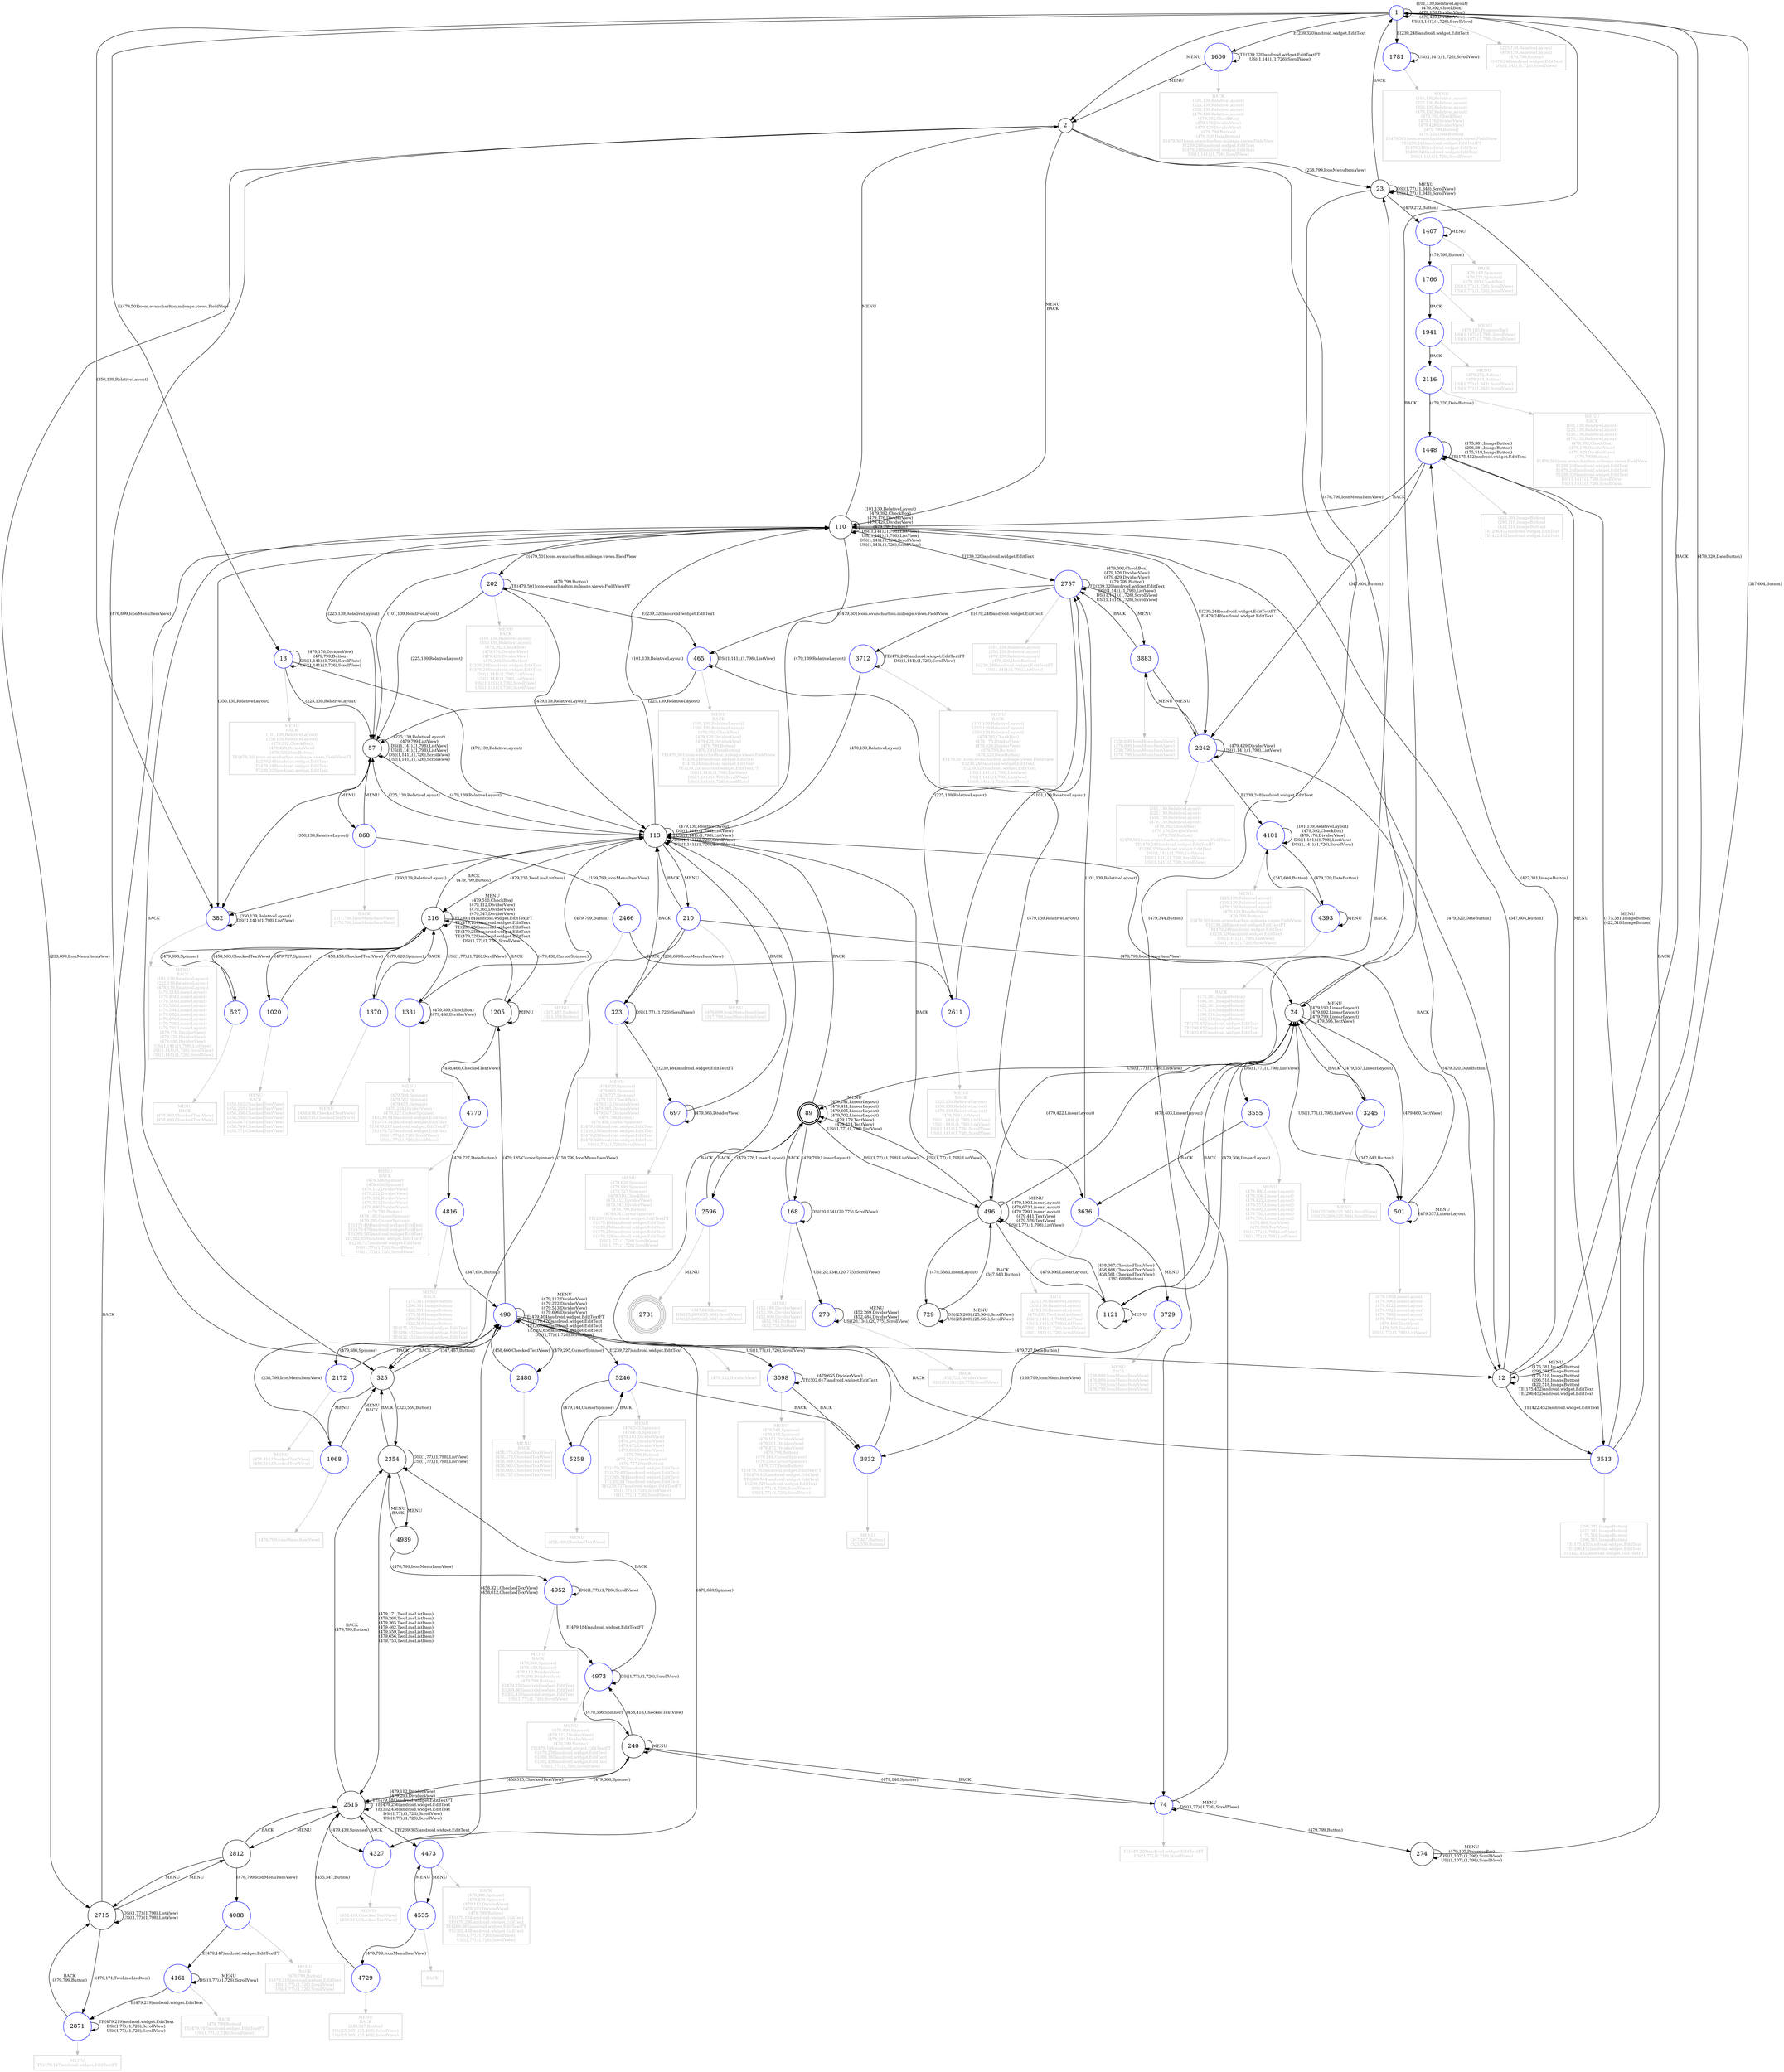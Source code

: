 digraph G {
1 -> 1 [label="(101,139,RelativeLayout)\n(479,392,CheckBox)\n(479,176,DividerView)\n(479,429,DividerView)\nUS((1,141),(1,726),ScrollView)", color=black, fontsize=10];
1 -> 2 [label="MENU", color=black, fontsize=10];
1 -> 12 [label="(479,320,DateButton)", color=black, fontsize=10];
1 -> 13 [label="E(479,501)com.evancharlton.mileage.views.FieldView", color=black, fontsize=10];
1 -> 382 [label="(350,139,RelativeLayout)", color=black, fontsize=10];
1 -> 1600 [label="E(239,320)android.widget.EditText", color=black, fontsize=10];
1 -> 1781 [label="E(239,248)android.widget.EditText", color=black, fontsize=10];
11567834223 [label="(225,139,RelativeLayout)\n(479,139,RelativeLayout)\n(479,799,Button)\nE(479,248)android.widget.EditText\nDS((1,141),(1,726),ScrollView)", fontsize=10, fontcolor=gray, color=gray, shape=rectangle];
1 -> 11567834223 [color=gray];
1[color=blue, shape=circle];
2 -> 23 [label="(238,799,IconMenuItemView)", color=black, fontsize=10];
2 -> 24 [label="(476,799,IconMenuItemView)", color=black, fontsize=10];
2 -> 110 [label="MENU\nBACK", color=black, fontsize=10];
2 -> 325 [label="(476,699,IconMenuItemView)", color=black, fontsize=10];
2 -> 2715 [label="(238,699,IconMenuItemView)", color=black, fontsize=10];
2[color=black, shape=circle];
382 -> 382 [label="(350,139,RelativeLayout)\nDS((1,141),(1,798),ListView)", color=black, fontsize=10];
3821567834223 [label="MENU\nBACK\n(101,139,RelativeLayout)\n(225,139,RelativeLayout)\n(479,139,RelativeLayout)\n(479,214,LinearLayout)\n(479,404,LinearLayout)\n(479,518,LinearLayout)\n(479,556,LinearLayout)\n(479,594,LinearLayout)\n(479,632,LinearLayout)\n(479,670,LinearLayout)\n(479,708,LinearLayout)\n(479,761,LinearLayout)\n(479,176,DividerView)\n(479,328,DividerView)\n(479,480,DividerView)\nUS((1,141),(1,798),ListView)\nDS((1,141),(1,726),ScrollView)\nUS((1,141),(1,726),ScrollView)", fontsize=10, fontcolor=gray, color=gray, shape=rectangle];
382 -> 3821567834223 [color=gray];
382[color=blue, shape=circle];
12 -> 1 [label="BACK", color=black, fontsize=10];
12 -> 12 [label="MENU\n(175,381,ImageButton)\n(296,381,ImageButton)\n(175,518,ImageButton)\n(296,518,ImageButton)\n(422,518,ImageButton)\nTE(175,452)android.widget.EditText\nTE(296,452)android.widget.EditText", color=black, fontsize=10];
12 -> 110 [label="(347,604,Button)", color=black, fontsize=10];
12 -> 1448 [label="(422,381,ImageButton)", color=black, fontsize=10];
12 -> 3513 [label="TE(422,452)android.widget.EditText", color=black, fontsize=10];
12[color=black, shape=circle];
13 -> 13 [label="(479,176,DividerView)\n(479,799,Button)\nDS((1,141),(1,726),ScrollView)\nUS((1,141),(1,726),ScrollView)", color=black, fontsize=10];
13 -> 57 [label="(225,139,RelativeLayout)", color=black, fontsize=10];
13 -> 113 [label="(479,139,RelativeLayout)", color=black, fontsize=10];
131567834223 [label="MENU\nBACK\n(101,139,RelativeLayout)\n(350,139,RelativeLayout)\n(479,392,CheckBox)\n(479,429,DividerView)\n(479,320,DateButton)\nTE(479,501)com.evancharlton.mileage.views.FieldViewFT\nE(239,248)android.widget.EditText\nE(479,248)android.widget.EditText\nE(239,320)android.widget.EditText", fontsize=10, fontcolor=gray, color=gray, shape=rectangle];
13 -> 131567834223 [color=gray];
13[color=blue, shape=circle];
1781 -> 1781 [label="US((1,141),(1,726),ScrollView)", color=black, fontsize=10];
17811567834223 [label="MENU\n(101,139,RelativeLayout)\n(225,139,RelativeLayout)\n(350,139,RelativeLayout)\n(479,139,RelativeLayout)\n(479,392,CheckBox)\n(479,176,DividerView)\n(479,429,DividerView)\n(479,799,Button)\n(479,320,DateButton)\nE(479,501)com.evancharlton.mileage.views.FieldView\nTE(239,248)android.widget.EditTextFT\nE(479,248)android.widget.EditText\nE(239,320)android.widget.EditText\nDS((1,141),(1,726),ScrollView)", fontsize=10, fontcolor=gray, color=gray, shape=rectangle];
1781 -> 17811567834223 [color=gray];
1781[color=blue, shape=circle];
1600 -> 2 [label="MENU", color=black, fontsize=10];
1600 -> 1600 [label="TE(239,320)android.widget.EditTextFT\nUS((1,141),(1,726),ScrollView)", color=black, fontsize=10];
16001567834223 [label="BACK\n(101,139,RelativeLayout)\n(225,139,RelativeLayout)\n(350,139,RelativeLayout)\n(479,139,RelativeLayout)\n(479,392,CheckBox)\n(479,176,DividerView)\n(479,429,DividerView)\n(479,799,Button)\n(479,320,DateButton)\nE(479,501)com.evancharlton.mileage.views.FieldView\nE(239,248)android.widget.EditText\nE(479,248)android.widget.EditText\nDS((1,141),(1,726),ScrollView)", fontsize=10, fontcolor=gray, color=gray, shape=rectangle];
1600 -> 16001567834223 [color=gray];
1600[color=blue, shape=circle];
110 -> 2 [label="MENU", color=black, fontsize=10];
110 -> 12 [label="(479,320,DateButton)", color=black, fontsize=10];
110 -> 57 [label="(225,139,RelativeLayout)", color=black, fontsize=10];
110 -> 110 [label="(101,139,RelativeLayout)\n(479,392,CheckBox)\n(479,176,DividerView)\n(479,429,DividerView)\n(479,799,Button)\nDS((1,141),(1,798),ListView)\nUS((1,141),(1,798),ListView)\nDS((1,141),(1,726),ScrollView)\nUS((1,141),(1,726),ScrollView)", color=black, fontsize=10];
110 -> 113 [label="(479,139,RelativeLayout)", color=black, fontsize=10];
110 -> 202 [label="E(479,501)com.evancharlton.mileage.views.FieldView", color=black, fontsize=10];
110 -> 382 [label="(350,139,RelativeLayout)", color=black, fontsize=10];
110 -> 2242 [label="E(239,248)android.widget.EditTextFT\nE(479,248)android.widget.EditText", color=black, fontsize=10];
110 -> 2757 [label="E(239,320)android.widget.EditText", color=black, fontsize=10];
110[color=black, shape=circle];
2715 -> 110 [label="BACK", color=black, fontsize=10];
2715 -> 2715 [label="DS((1,77),(1,798),ListView)\nUS((1,77),(1,798),ListView)", color=black, fontsize=10];
2715 -> 2812 [label="MENU", color=black, fontsize=10];
2715 -> 2871 [label="(479,171,TwoLineListItem)", color=black, fontsize=10];
2715[color=black, shape=circle];
325 -> 110 [label="BACK", color=black, fontsize=10];
325 -> 490 [label="(347,487,Button)", color=black, fontsize=10];
325 -> 1068 [label="MENU", color=black, fontsize=10];
325 -> 2354 [label="(323,559,Button)", color=black, fontsize=10];
325[color=black, shape=circle];
23 -> 1 [label="BACK", color=black, fontsize=10];
23 -> 23 [label="MENU\nDS((1,77),(1,343),ScrollView)\nUS((1,77),(1,343),ScrollView)", color=black, fontsize=10];
23 -> 74 [label="(479,344,Button)", color=black, fontsize=10];
23 -> 1407 [label="(479,272,Button)", color=black, fontsize=10];
23[color=black, shape=circle];
24 -> 1 [label="BACK", color=black, fontsize=10];
24 -> 24 [label="MENU\n(479,190,LinearLayout)\n(479,692,LinearLayout)\n(479,799,LinearLayout)\n(479,595,TextView)", color=black, fontsize=10];
24 -> 89 [label="US((1,77),(1,798),ListView)", color=black, fontsize=10];
24 -> 496 [label="(479,422,LinearLayout)", color=black, fontsize=10];
24 -> 501 [label="(479,460,TextView)", color=black, fontsize=10];
24 -> 1121 [label="(479,306,LinearLayout)", color=black, fontsize=10];
24 -> 3245 [label="(479,557,LinearLayout)", color=black, fontsize=10];
24 -> 3555 [label="DS((1,77),(1,798),ListView)", color=black, fontsize=10];
24[color=black, shape=circle];
1448 -> 110 [label="BACK", color=black, fontsize=10];
1448 -> 1448 [label="(175,381,ImageButton)\n(296,381,ImageButton)\n(175,518,ImageButton)\nTE(175,452)android.widget.EditText", color=black, fontsize=10];
1448 -> 2242 [label="(347,604,Button)", color=black, fontsize=10];
1448 -> 3513 [label="MENU", color=black, fontsize=10];
14481567834223 [label="(422,381,ImageButton)\n(296,518,ImageButton)\n(422,518,ImageButton)\nTE(296,452)android.widget.EditText\nTE(422,452)android.widget.EditText", fontsize=10, fontcolor=gray, color=gray, shape=rectangle];
1448 -> 14481567834223 [color=gray];
1448[color=blue, shape=circle];
3513 -> 1 [label="(347,604,Button)", color=black, fontsize=10];
3513 -> 490 [label="BACK", color=black, fontsize=10];
3513 -> 1448 [label="MENU\n(175,381,ImageButton)\n(422,518,ImageButton)", color=black, fontsize=10];
35131567834223 [label="(296,381,ImageButton)\n(422,381,ImageButton)\n(175,518,ImageButton)\n(296,518,ImageButton)\nTE(175,452)android.widget.EditText\nTE(296,452)android.widget.EditText\nTE(422,452)android.widget.EditTextFT", fontsize=10, fontcolor=gray, color=gray, shape=rectangle];
3513 -> 35131567834223 [color=gray];
3513[color=blue, shape=circle];
57 -> 57 [label="(225,139,RelativeLayout)\n(479,799,ListView)\nDS((1,141),(1,798),ListView)\nUS((1,141),(1,798),ListView)\nDS((1,141),(1,726),ScrollView)\nUS((1,141),(1,726),ScrollView)", color=black, fontsize=10];
57 -> 110 [label="(101,139,RelativeLayout)", color=black, fontsize=10];
57 -> 113 [label="(479,139,RelativeLayout)", color=black, fontsize=10];
57 -> 382 [label="(350,139,RelativeLayout)", color=black, fontsize=10];
57 -> 868 [label="MENU", color=black, fontsize=10];
57[color=black, shape=circle];
113 -> 57 [label="(225,139,RelativeLayout)", color=black, fontsize=10];
113 -> 110 [label="(101,139,RelativeLayout)", color=black, fontsize=10];
113 -> 113 [label="(479,139,RelativeLayout)\nDS((1,141),(1,798),ListView)\nUS((1,141),(1,798),ListView)\nDS((1,141),(1,726),ScrollView)\nUS((1,141),(1,726),ScrollView)", color=black, fontsize=10];
113 -> 210 [label="MENU", color=black, fontsize=10];
113 -> 216 [label="(479,235,TwoLineListItem)", color=black, fontsize=10];
113 -> 382 [label="(350,139,RelativeLayout)", color=black, fontsize=10];
113[color=black, shape=circle];
202 -> 57 [label="(225,139,RelativeLayout)", color=black, fontsize=10];
202 -> 113 [label="(479,139,RelativeLayout)", color=black, fontsize=10];
202 -> 202 [label="(479,799,Button)\nTE(479,501)com.evancharlton.mileage.views.FieldViewFT", color=black, fontsize=10];
202 -> 465 [label="E(239,320)android.widget.EditText", color=black, fontsize=10];
2021567834223 [label="MENU\nBACK\n(101,139,RelativeLayout)\n(350,139,RelativeLayout)\n(479,392,CheckBox)\n(479,176,DividerView)\n(479,429,DividerView)\n(479,320,DateButton)\nE(239,248)android.widget.EditText\nE(479,248)android.widget.EditText\nDS((1,141),(1,798),ListView)\nUS((1,141),(1,798),ListView)\nDS((1,141),(1,726),ScrollView)\nUS((1,141),(1,726),ScrollView)", fontsize=10, fontcolor=gray, color=gray, shape=rectangle];
202 -> 2021567834223 [color=gray];
202[color=blue, shape=circle];
2242 -> 12 [label="(479,320,DateButton)", color=black, fontsize=10];
2242 -> 2242 [label="(479,429,DividerView)\nUS((1,141),(1,798),ListView)", color=black, fontsize=10];
2242 -> 3883 [label="MENU", color=black, fontsize=10];
2242 -> 4101 [label="E(239,248)android.widget.EditText", color=black, fontsize=10];
22421567834223 [label="(101,139,RelativeLayout)\n(225,139,RelativeLayout)\n(350,139,RelativeLayout)\n(479,139,RelativeLayout)\n(479,392,CheckBox)\n(479,176,DividerView)\n(479,799,Button)\nE(479,501)com.evancharlton.mileage.views.FieldView\nTE(479,248)android.widget.EditTextFT\nE(239,320)android.widget.EditText\nDS((1,141),(1,798),ListView)\nDS((1,141),(1,726),ScrollView)\nUS((1,141),(1,726),ScrollView)", fontsize=10, fontcolor=gray, color=gray, shape=rectangle];
2242 -> 22421567834223 [color=gray];
2242[color=blue, shape=circle];
2757 -> 465 [label="E(479,501)com.evancharlton.mileage.views.FieldView", color=black, fontsize=10];
2757 -> 2611 [label="(225,139,RelativeLayout)", color=black, fontsize=10];
2757 -> 2757 [label="(479,392,CheckBox)\n(479,176,DividerView)\n(479,429,DividerView)\n(479,799,Button)\nTE(239,320)android.widget.EditText\nDS((1,141),(1,798),ListView)\nDS((1,141),(1,726),ScrollView)\nUS((1,141),(1,726),ScrollView)", color=black, fontsize=10];
2757 -> 3712 [label="E(479,248)android.widget.EditText", color=black, fontsize=10];
2757 -> 3883 [label="MENU", color=black, fontsize=10];
27571567834223 [label="(101,139,RelativeLayout)\n(350,139,RelativeLayout)\n(479,139,RelativeLayout)\n(479,320,DateButton)\nE(239,248)android.widget.EditTextFT\nUS((1,141),(1,798),ListView)", fontsize=10, fontcolor=gray, color=gray, shape=rectangle];
2757 -> 27571567834223 [color=gray];
2757[color=blue, shape=circle];
2812 -> 2515 [label="BACK", color=black, fontsize=10];
2812 -> 2715 [label="MENU", color=black, fontsize=10];
2812 -> 4088 [label="(476,799,IconMenuItemView)", color=black, fontsize=10];
2812[color=black, shape=circle];
2871 -> 2715 [label="BACK\n(479,799,Button)", color=black, fontsize=10];
2871 -> 2871 [label="TE(479,219)android.widget.EditText\nDS((1,77),(1,726),ScrollView)\nUS((1,77),(1,726),ScrollView)", color=black, fontsize=10];
28711567834223 [label="MENU\nTE(479,147)android.widget.EditTextFT", fontsize=10, fontcolor=gray, color=gray, shape=rectangle];
2871 -> 28711567834223 [color=gray];
2871[color=blue, shape=circle];
1068 -> 325 [label="MENU\nBACK", color=black, fontsize=10];
1068 -> 490 [label="(238,799,IconMenuItemView)", color=black, fontsize=10];
10681567834223 [label="(476,799,IconMenuItemView)", fontsize=10, fontcolor=gray, color=gray, shape=rectangle];
1068 -> 10681567834223 [color=gray];
1068[color=blue, shape=circle];
490 -> 12 [label="(479,727,DateButton)", color=black, fontsize=10];
490 -> 325 [label="BACK", color=black, fontsize=10];
490 -> 490 [label="MENU\n(479,112,DividerView)\n(479,222,DividerView)\n(479,513,DividerView)\n(479,696,DividerView)\nTE(479,404)android.widget.EditTextFT\nTE(479,476)android.widget.EditText\nTE(269,585)android.widget.EditText\nTE(302,658)android.widget.EditText\nDS((1,77),(1,726),ScrollView)", color=black, fontsize=10];
490 -> 1205 [label="(479,185,CursorSpinner)", color=black, fontsize=10];
490 -> 2172 [label="(479,586,Spinner)", color=black, fontsize=10];
490 -> 2480 [label="(479,295,CursorSpinner)", color=black, fontsize=10];
490 -> 3098 [label="US((1,77),(1,726),ScrollView)", color=black, fontsize=10];
490 -> 4327 [label="(479,659,Spinner)", color=black, fontsize=10];
490 -> 5246 [label="E(239,727)android.widget.EditText", color=black, fontsize=10];
4901567834223 [label="(479,332,DividerView)", fontsize=10, fontcolor=gray, color=gray, shape=rectangle];
490 -> 4901567834223 [color=gray];
490[color=blue, shape=circle];
2354 -> 325 [label="BACK", color=black, fontsize=10];
2354 -> 2354 [label="DS((1,77),(1,798),ListView)\nUS((1,77),(1,798),ListView)", color=black, fontsize=10];
2354 -> 2515 [label="(479,171,TwoLineListItem)\n(479,268,TwoLineListItem)\n(479,365,TwoLineListItem)\n(479,462,TwoLineListItem)\n(479,559,TwoLineListItem)\n(479,656,TwoLineListItem)\n(479,753,TwoLineListItem)", color=black, fontsize=10];
2354 -> 4939 [label="MENU", color=black, fontsize=10];
2354[color=black, shape=circle];
1407 -> 1407 [label="MENU", color=black, fontsize=10];
1407 -> 1766 [label="(479,799,Button)", color=black, fontsize=10];
14071567834223 [label="BACK\n(479,148,Spinner)\n(479,221,Spinner)\n(479,293,CheckBox)\nDS((1,77),(1,726),ScrollView)\nUS((1,77),(1,726),ScrollView)", fontsize=10, fontcolor=gray, color=gray, shape=rectangle];
1407 -> 14071567834223 [color=gray];
1407[color=blue, shape=circle];
74 -> 23 [label="BACK", color=black, fontsize=10];
74 -> 74 [label="MENU\nDS((1,77),(1,726),ScrollView)", color=black, fontsize=10];
74 -> 240 [label="(479,148,Spinner)", color=black, fontsize=10];
74 -> 274 [label="(479,799,Button)", color=black, fontsize=10];
741567834223 [label="TE(449,220)android.widget.EditTextFT\nUS((1,77),(1,726),ScrollView)", fontsize=10, fontcolor=gray, color=gray, shape=rectangle];
74 -> 741567834223 [color=gray];
74[color=blue, shape=circle];
1121 -> 24 [label="BACK", color=black, fontsize=10];
1121 -> 496 [label="(458,367,CheckedTextView)\n(458,464,CheckedTextView)\n(458,561,CheckedTextView)\n(383,639,Button)", color=black, fontsize=10];
1121 -> 1121 [label="MENU", color=black, fontsize=10];
1121[color=black, shape=circle];
496 -> 24 [label="(479,403,LinearLayout)", color=black, fontsize=10];
496 -> 89 [label="US((1,77),(1,798),ListView)", color=black, fontsize=10];
496 -> 113 [label="BACK", color=black, fontsize=10];
496 -> 496 [label="MENU\n(479,190,LinearLayout)\n(479,673,LinearLayout)\n(479,799,LinearLayout)\n(479,441,TextView)\n(479,576,TextView)\nDS((1,77),(1,798),ListView)", color=black, fontsize=10];
496 -> 729 [label="(479,538,LinearLayout)", color=black, fontsize=10];
496 -> 1121 [label="(479,306,LinearLayout)", color=black, fontsize=10];
496[color=black, shape=circle];
3245 -> 24 [label="BACK", color=black, fontsize=10];
3245 -> 501 [label="(347,643,Button)", color=black, fontsize=10];
32451567834223 [label="MENU\nDS((25,269),(25,564),ScrollView)\nUS((25,269),(25,564),ScrollView)", fontsize=10, fontcolor=gray, color=gray, shape=rectangle];
3245 -> 32451567834223 [color=gray];
3245[color=blue, shape=circle];
501 -> 24 [label="US((1,77),(1,798),ListView)", color=black, fontsize=10];
501 -> 113 [label="BACK", color=black, fontsize=10];
501 -> 501 [label="MENU\n(479,557,LinearLayout)", color=black, fontsize=10];
5011567834223 [label="(479,190,LinearLayout)\n(479,306,LinearLayout)\n(479,422,LinearLayout)\n(479,692,LinearLayout)\n(479,789,LinearLayout)\n(479,799,LinearLayout)\n(479,460,TextView)\n(479,595,TextView)\nDS((1,77),(1,798),ListView)", fontsize=10, fontcolor=gray, color=gray, shape=rectangle];
501 -> 5011567834223 [color=gray];
501[color=blue, shape=circle];
3555 -> 3636 [label="BACK", color=black, fontsize=10];
35551567834223 [label="MENU\n(479,190,LinearLayout)\n(479,306,LinearLayout)\n(479,422,LinearLayout)\n(479,557,LinearLayout)\n(479,692,LinearLayout)\n(479,789,LinearLayout)\n(479,799,LinearLayout)\n(479,460,TextView)\n(479,595,TextView)\nDS((1,77),(1,798),ListView)\nUS((1,77),(1,798),ListView)", fontsize=10, fontcolor=gray, color=gray, shape=rectangle];
3555 -> 35551567834223 [color=gray];
3555[color=blue, shape=circle];
89 -> 89 [label="MENU\n(479,141,LinearLayout)\n(479,411,LinearLayout)\n(479,605,LinearLayout)\n(479,702,LinearLayout)\n(479,179,TextView)\n(479,314,TextView)\nUS((1,77),(1,798),ListView)", color=black, fontsize=10];
89 -> 113 [label="BACK", color=black, fontsize=10];
89 -> 168 [label="(479,799,LinearLayout)", color=black, fontsize=10];
89 -> 496 [label="DS((1,77),(1,798),ListView)", color=black, fontsize=10];
89 -> 2596 [label="(479,276,LinearLayout)", color=black, fontsize=10];
89[color=black, shape=circle, style=bold, peripheries=2];
868 -> 57 [label="MENU", color=black, fontsize=10];
868 -> 2466 [label="(159,799,IconMenuItemView)", color=black, fontsize=10];
8681567834223 [label="BACK\n(317,799,IconMenuItemView)\n(476,799,IconMenuItemView)", fontsize=10, fontcolor=gray, color=gray, shape=rectangle];
868 -> 8681567834223 [color=gray];
868[color=blue, shape=circle];
210 -> 24 [label="(476,799,IconMenuItemView)", color=black, fontsize=10];
210 -> 113 [label="BACK", color=black, fontsize=10];
210 -> 323 [label="(238,699,IconMenuItemView)", color=black, fontsize=10];
210 -> 325 [label="(159,799,IconMenuItemView)", color=black, fontsize=10];
2101567834223 [label="MENU\n(476,699,IconMenuItemView)\n(317,799,IconMenuItemView)", fontsize=10, fontcolor=gray, color=gray, shape=rectangle];
210 -> 2101567834223 [color=gray];
210[color=blue, shape=circle];
216 -> 113 [label="BACK\n(479,799,Button)", color=black, fontsize=10];
216 -> 216 [label="MENU\n(479,510,CheckBox)\n(479,112,DividerView)\n(479,365,DividerView)\n(479,547,DividerView)\nTE(239,184)android.widget.EditTextFT\nTE(479,184)android.widget.EditText\nTE(239,256)android.widget.EditText\nTE(479,256)android.widget.EditText\nTE(479,328)android.widget.EditText\nDS((1,77),(1,726),ScrollView)", color=black, fontsize=10];
216 -> 527 [label="(479,693,Spinner)", color=black, fontsize=10];
216 -> 1020 [label="(479,727,Spinner)", color=black, fontsize=10];
216 -> 1205 [label="(479,438,CursorSpinner)", color=black, fontsize=10];
216 -> 1331 [label="US((1,77),(1,726),ScrollView)", color=black, fontsize=10];
216 -> 1370 [label="(479,620,Spinner)", color=black, fontsize=10];
216[color=black, shape=circle];
465 -> 57 [label="(225,139,RelativeLayout)", color=black, fontsize=10];
465 -> 465 [label="US((1,141),(1,798),ListView)", color=black, fontsize=10];
465 -> 3636 [label="(479,139,RelativeLayout)", color=black, fontsize=10];
4651567834223 [label="MENU\nBACK\n(101,139,RelativeLayout)\n(350,139,RelativeLayout)\n(479,392,CheckBox)\n(479,176,DividerView)\n(479,429,DividerView)\n(479,799,Button)\n(479,320,DateButton)\nTE(479,501)com.evancharlton.mileage.views.FieldView\nE(239,248)android.widget.EditText\nE(479,248)android.widget.EditText\nTE(239,320)android.widget.EditTextFT\nDS((1,141),(1,798),ListView)\nDS((1,141),(1,726),ScrollView)\nUS((1,141),(1,726),ScrollView)", fontsize=10, fontcolor=gray, color=gray, shape=rectangle];
465 -> 4651567834223 [color=gray];
465[color=blue, shape=circle];
3883 -> 2242 [label="MENU", color=black, fontsize=10];
3883 -> 2757 [label="BACK", color=black, fontsize=10];
38831567834223 [label="(238,699,IconMenuItemView)\n(476,699,IconMenuItemView)\n(238,799,IconMenuItemView)\n(476,799,IconMenuItemView)", fontsize=10, fontcolor=gray, color=gray, shape=rectangle];
3883 -> 38831567834223 [color=gray];
3883[color=blue, shape=circle];
4101 -> 4101 [label="(101,139,RelativeLayout)\n(479,392,CheckBox)\n(479,176,DividerView)\nDS((1,141),(1,798),ListView)\nDS((1,141),(1,726),ScrollView)", color=black, fontsize=10];
4101 -> 4393 [label="(479,320,DateButton)", color=black, fontsize=10];
41011567834223 [label="MENU\n(225,139,RelativeLayout)\n(350,139,RelativeLayout)\n(479,139,RelativeLayout)\n(479,429,DividerView)\n(479,799,Button)\nE(479,501)com.evancharlton.mileage.views.FieldView\nTE(239,248)android.widget.EditTextFT\nTE(479,248)android.widget.EditText\nE(239,320)android.widget.EditText\nUS((1,141),(1,798),ListView)\nUS((1,141),(1,726),ScrollView)", fontsize=10, fontcolor=gray, color=gray, shape=rectangle];
4101 -> 41011567834223 [color=gray];
4101[color=blue, shape=circle];
2611 -> 2757 [label="(101,139,RelativeLayout)", color=black, fontsize=10];
26111567834223 [label="MENU\nBACK\n(225,139,RelativeLayout)\n(350,139,RelativeLayout)\n(479,139,RelativeLayout)\n(479,799,ListView)\nDS((1,141),(1,798),ListView)\nUS((1,141),(1,798),ListView)\nDS((1,141),(1,726),ScrollView)\nUS((1,141),(1,726),ScrollView)", fontsize=10, fontcolor=gray, color=gray, shape=rectangle];
2611 -> 26111567834223 [color=gray];
2611[color=blue, shape=circle];
3712 -> 113 [label="(479,139,RelativeLayout)", color=black, fontsize=10];
3712 -> 3712 [label="TE(479,248)android.widget.EditTextFT\nDS((1,141),(1,726),ScrollView)", color=black, fontsize=10];
37121567834223 [label="MENU\nBACK\n(101,139,RelativeLayout)\n(225,139,RelativeLayout)\n(350,139,RelativeLayout)\n(479,392,CheckBox)\n(479,176,DividerView)\n(479,429,DividerView)\n(479,799,Button)\n(479,320,DateButton)\nE(479,501)com.evancharlton.mileage.views.FieldView\nE(239,248)android.widget.EditText\nTE(239,320)android.widget.EditText\nDS((1,141),(1,798),ListView)\nUS((1,141),(1,798),ListView)\nUS((1,141),(1,726),ScrollView)", fontsize=10, fontcolor=gray, color=gray, shape=rectangle];
3712 -> 37121567834223 [color=gray];
3712[color=blue, shape=circle];
2515 -> 240 [label="(479,366,Spinner)", color=black, fontsize=10];
2515 -> 2354 [label="BACK\n(479,799,Button)", color=black, fontsize=10];
2515 -> 2515 [label="(479,112,DividerView)\n(479,293,DividerView)\nTE(479,184)android.widget.EditTextFT\nTE(479,256)android.widget.EditText\nTE(302,438)android.widget.EditText\nDS((1,77),(1,726),ScrollView)\nUS((1,77),(1,726),ScrollView)", color=black, fontsize=10];
2515 -> 2812 [label="MENU", color=black, fontsize=10];
2515 -> 4327 [label="(479,439,Spinner)", color=black, fontsize=10];
2515 -> 4473 [label="TE(269,365)android.widget.EditText", color=black, fontsize=10];
2515[color=black, shape=circle];
4088 -> 4161 [label="E(479,147)android.widget.EditTextFT", color=black, fontsize=10];
40881567834223 [label="MENU\nBACK\n(479,799,Button)\nE(479,219)android.widget.EditText\nDS((1,77),(1,726),ScrollView)\nUS((1,77),(1,726),ScrollView)", fontsize=10, fontcolor=gray, color=gray, shape=rectangle];
4088 -> 40881567834223 [color=gray];
4088[color=blue, shape=circle];
2172 -> 490 [label="BACK", color=black, fontsize=10];
21721567834223 [label="MENU\n(458,418,CheckedTextView)\n(458,515,CheckedTextView)", fontsize=10, fontcolor=gray, color=gray, shape=rectangle];
2172 -> 21721567834223 [color=gray];
2172[color=blue, shape=circle];
4327 -> 490 [label="(458,321,CheckedTextView)\n(458,612,CheckedTextView)", color=black, fontsize=10];
4327 -> 2515 [label="BACK", color=black, fontsize=10];
43271567834223 [label="MENU\n(458,418,CheckedTextView)\n(458,515,CheckedTextView)", fontsize=10, fontcolor=gray, color=gray, shape=rectangle];
4327 -> 43271567834223 [color=gray];
4327[color=blue, shape=circle];
1205 -> 216 [label="BACK", color=black, fontsize=10];
1205 -> 1205 [label="MENU", color=black, fontsize=10];
1205 -> 4770 [label="(458,466,CheckedTextView)", color=black, fontsize=10];
1205[color=black, shape=circle];
2480 -> 490 [label="(458,466,CheckedTextView)", color=black, fontsize=10];
24801567834223 [label="MENU\nBACK\n(458,175,CheckedTextView)\n(458,272,CheckedTextView)\n(458,369,CheckedTextView)\n(458,563,CheckedTextView)\n(458,660,CheckedTextView)\n(458,757,CheckedTextView)", fontsize=10, fontcolor=gray, color=gray, shape=rectangle];
2480 -> 24801567834223 [color=gray];
2480[color=blue, shape=circle];
5246 -> 3832 [label="BACK", color=black, fontsize=10];
5246 -> 5258 [label="(479,144,CursorSpinner)", color=black, fontsize=10];
52461567834223 [label="MENU\n(479,545,Spinner)\n(479,618,Spinner)\n(479,181,DividerView)\n(479,291,DividerView)\n(479,472,DividerView)\n(479,655,DividerView)\n(479,799,Button)\n(479,254,CursorSpinner)\n(479,727,DateButton)\nTE(479,363)android.widget.EditText\nTE(479,435)android.widget.EditText\nTE(269,544)android.widget.EditText\nTE(302,617)android.widget.EditText\nTE(239,727)android.widget.EditTextFT\nDS((1,77),(1,726),ScrollView)\nUS((1,77),(1,726),ScrollView)", fontsize=10, fontcolor=gray, color=gray, shape=rectangle];
5246 -> 52461567834223 [color=gray];
5246[color=blue, shape=circle];
3098 -> 3098 [label="(479,655,DividerView)\nTE(302,617)android.widget.EditText", color=black, fontsize=10];
3098 -> 3832 [label="BACK", color=black, fontsize=10];
30981567834223 [label="MENU\n(479,545,Spinner)\n(479,618,Spinner)\n(479,181,DividerView)\n(479,291,DividerView)\n(479,472,DividerView)\n(479,799,Button)\n(479,144,CursorSpinner)\n(479,254,CursorSpinner)\n(479,727,DateButton)\nTE(479,363)android.widget.EditTextFT\nTE(479,435)android.widget.EditText\nTE(269,544)android.widget.EditText\nE(239,727)android.widget.EditText\nDS((1,77),(1,726),ScrollView)\nUS((1,77),(1,726),ScrollView)", fontsize=10, fontcolor=gray, color=gray, shape=rectangle];
3098 -> 30981567834223 [color=gray];
3098[color=blue, shape=circle];
4939 -> 2354 [label="MENU\nBACK", color=black, fontsize=10];
4939 -> 4952 [label="(476,799,IconMenuItemView)", color=black, fontsize=10];
4939[color=black, shape=circle];
1766 -> 1941 [label="BACK", color=black, fontsize=10];
17661567834223 [label="MENU\n(479,105,ProgressBar)\nDS((1,107),(1,798),ScrollView)\nUS((1,107),(1,798),ScrollView)", fontsize=10, fontcolor=gray, color=gray, shape=rectangle];
1766 -> 17661567834223 [color=gray];
1766[color=blue, shape=circle];
240 -> 74 [label="BACK", color=black, fontsize=10];
240 -> 240 [label="MENU", color=black, fontsize=10];
240 -> 2515 [label="(458,515,CheckedTextView)", color=black, fontsize=10];
240 -> 4973 [label="(458,418,CheckedTextView)", color=black, fontsize=10];
240[color=black, shape=circle];
274 -> 23 [label="BACK", color=black, fontsize=10];
274 -> 274 [label="MENU\n(479,105,ProgressBar)\nDS((1,107),(1,798),ScrollView)\nUS((1,107),(1,798),ScrollView)", color=black, fontsize=10];
274[color=black, shape=circle];
729 -> 496 [label="BACK\n(347,643,Button)", color=black, fontsize=10];
729 -> 729 [label="MENU\nDS((25,269),(25,564),ScrollView)\nUS((25,269),(25,564),ScrollView)", color=black, fontsize=10];
729[color=black, shape=circle];
3636 -> 2757 [label="(101,139,RelativeLayout)", color=black, fontsize=10];
3636 -> 3729 [label="MENU", color=black, fontsize=10];
36361567834223 [label="BACK\n(225,139,RelativeLayout)\n(350,139,RelativeLayout)\n(479,139,RelativeLayout)\n(479,235,TwoLineListItem)\nDS((1,141),(1,798),ListView)\nUS((1,141),(1,798),ListView)\nDS((1,141),(1,726),ScrollView)\nUS((1,141),(1,726),ScrollView)", fontsize=10, fontcolor=gray, color=gray, shape=rectangle];
3636 -> 36361567834223 [color=gray];
3636[color=blue, shape=circle];
2596 -> 89 [label="BACK", color=black, fontsize=10];
2596 -> 2731 [label="MENU", color=gray, fontsize=10];
25961567834223 [label="(347,643,Button)\nDS((25,269),(25,564),ScrollView)\nUS((25,269),(25,564),ScrollView)", fontsize=10, fontcolor=gray, color=gray, shape=rectangle];
2596 -> 25961567834223 [color=gray];
2596[color=blue, shape=circle];
168 -> 89 [label="BACK", color=black, fontsize=10];
168 -> 168 [label="DS((20,134),(20,775),ScrollView)", color=black, fontsize=10];
168 -> 270 [label="US((20,134),(20,775),ScrollView)", color=black, fontsize=10];
1681567834223 [label="MENU\n(452,169,DividerView)\n(452,394,DividerView)\n(452,609,DividerView)\n(452,543,Button)\n(452,758,Button)", fontsize=10, fontcolor=gray, color=gray, shape=rectangle];
168 -> 1681567834223 [color=gray];
168[color=blue, shape=circle];
2466 -> 2611 [label="BACK", color=black, fontsize=10];
24661567834223 [label="MENU\n(347,487,Button)\n(323,559,Button)", fontsize=10, fontcolor=gray, color=gray, shape=rectangle];
2466 -> 24661567834223 [color=gray];
2466[color=blue, shape=circle];
323 -> 113 [label="BACK", color=black, fontsize=10];
323 -> 323 [label="DS((1,77),(1,726),ScrollView)", color=black, fontsize=10];
323 -> 697 [label="E(239,184)android.widget.EditTextFT", color=black, fontsize=10];
3231567834223 [label="MENU\n(479,620,Spinner)\n(479,693,Spinner)\n(479,727,Spinner)\n(479,510,CheckBox)\n(479,112,DividerView)\n(479,365,DividerView)\n(479,547,DividerView)\n(479,799,Button)\n(479,438,CursorSpinner)\nE(479,184)android.widget.EditText\nE(239,256)android.widget.EditText\nE(479,256)android.widget.EditText\nE(479,328)android.widget.EditText\nUS((1,77),(1,726),ScrollView)", fontsize=10, fontcolor=gray, color=gray, shape=rectangle];
323 -> 3231567834223 [color=gray];
323[color=blue, shape=circle];
1370 -> 216 [label="BACK", color=black, fontsize=10];
13701567834223 [label="MENU\n(458,418,CheckedTextView)\n(458,515,CheckedTextView)", fontsize=10, fontcolor=gray, color=gray, shape=rectangle];
1370 -> 13701567834223 [color=gray];
1370[color=blue, shape=circle];
527 -> 216 [label="(458,563,CheckedTextView)", color=black, fontsize=10];
5271567834223 [label="MENU\nBACK\n(458,369,CheckedTextView)\n(458,466,CheckedTextView)", fontsize=10, fontcolor=gray, color=gray, shape=rectangle];
527 -> 5271567834223 [color=gray];
527[color=blue, shape=circle];
1020 -> 216 [label="(458,453,CheckedTextView)", color=black, fontsize=10];
10201567834223 [label="MENU\nBACK\n(458,162,CheckedTextView)\n(458,259,CheckedTextView)\n(458,356,CheckedTextView)\n(458,550,CheckedTextView)\n(458,647,CheckedTextView)\n(458,744,CheckedTextView)\n(458,771,CheckedTextView)", fontsize=10, fontcolor=gray, color=gray, shape=rectangle];
1020 -> 10201567834223 [color=gray];
1020[color=blue, shape=circle];
1331 -> 113 [label="(479,799,Button)", color=black, fontsize=10];
1331 -> 1331 [label="(479,399,CheckBox)\n(479,436,DividerView)", color=black, fontsize=10];
13311567834223 [label="MENU\nBACK\n(479,509,Spinner)\n(479,582,Spinner)\n(479,655,Spinner)\n(479,254,DividerView)\n(479,327,CursorSpinner)\nTE(239,145)android.widget.EditText\nTE(479,145)android.widget.EditText\nTE(479,217)android.widget.EditTextFT\nTE(479,727)android.widget.EditText\nDS((1,77),(1,726),ScrollView)\nUS((1,77),(1,726),ScrollView)", fontsize=10, fontcolor=gray, color=gray, shape=rectangle];
1331 -> 13311567834223 [color=gray];
1331[color=blue, shape=circle];
4393 -> 4101 [label="(347,604,Button)", color=black, fontsize=10];
4393 -> 4393 [label="MENU", color=black, fontsize=10];
43931567834223 [label="BACK\n(175,381,ImageButton)\n(296,381,ImageButton)\n(422,381,ImageButton)\n(175,518,ImageButton)\n(296,518,ImageButton)\n(422,518,ImageButton)\nTE(175,452)android.widget.EditText\nTE(296,452)android.widget.EditText\nTE(422,452)android.widget.EditText", fontsize=10, fontcolor=gray, color=gray, shape=rectangle];
4393 -> 43931567834223 [color=gray];
4393[color=blue, shape=circle];
4473 -> 4535 [label="MENU", color=black, fontsize=10];
44731567834223 [label="BACK\n(479,366,Spinner)\n(479,439,Spinner)\n(479,112,DividerView)\n(479,293,DividerView)\n(479,799,Button)\nTE(479,184)android.widget.EditText\nTE(479,256)android.widget.EditText\nTE(269,365)android.widget.EditTextFT\nTE(302,438)android.widget.EditText\nDS((1,77),(1,726),ScrollView)\nUS((1,77),(1,726),ScrollView)", fontsize=10, fontcolor=gray, color=gray, shape=rectangle];
4473 -> 44731567834223 [color=gray];
4473[color=blue, shape=circle];
4161 -> 2871 [label="E(479,219)android.widget.EditText", color=black, fontsize=10];
4161 -> 4161 [label="MENU\nDS((1,77),(1,726),ScrollView)", color=black, fontsize=10];
41611567834223 [label="BACK\n(479,799,Button)\nTE(479,147)android.widget.EditTextFT\nUS((1,77),(1,726),ScrollView)", fontsize=10, fontcolor=gray, color=gray, shape=rectangle];
4161 -> 41611567834223 [color=gray];
4161[color=blue, shape=circle];
4770 -> 4816 [label="(479,727,DateButton)", color=black, fontsize=10];
47701567834223 [label="MENU\nBACK\n(479,586,Spinner)\n(479,659,Spinner)\n(479,112,DividerView)\n(479,222,DividerView)\n(479,332,DividerView)\n(479,513,DividerView)\n(479,696,DividerView)\n(479,799,Button)\n(479,185,CursorSpinner)\n(479,295,CursorSpinner)\nTE(479,404)android.widget.EditText\nTE(479,476)android.widget.EditText\nTE(269,585)android.widget.EditText\nTE(302,658)android.widget.EditTextFT\nE(239,727)android.widget.EditText\nDS((1,77),(1,726),ScrollView)\nUS((1,77),(1,726),ScrollView)", fontsize=10, fontcolor=gray, color=gray, shape=rectangle];
4770 -> 47701567834223 [color=gray];
4770[color=blue, shape=circle];
3832 -> 113 [label="BACK", color=black, fontsize=10];
38321567834223 [label="MENU\n(347,487,Button)\n(323,559,Button)", fontsize=10, fontcolor=gray, color=gray, shape=rectangle];
3832 -> 38321567834223 [color=gray];
3832[color=blue, shape=circle];
5258 -> 5246 [label="BACK", color=black, fontsize=10];
52581567834223 [label="MENU\n(458,466,CheckedTextView)", fontsize=10, fontcolor=gray, color=gray, shape=rectangle];
5258 -> 52581567834223 [color=gray];
5258[color=blue, shape=circle];
4952 -> 4952 [label="DS((1,77),(1,726),ScrollView)", color=black, fontsize=10];
4952 -> 4973 [label="E(479,184)android.widget.EditTextFT", color=black, fontsize=10];
49521567834223 [label="MENU\nBACK\n(479,366,Spinner)\n(479,439,Spinner)\n(479,112,DividerView)\n(479,293,DividerView)\n(479,799,Button)\nE(479,256)android.widget.EditText\nE(269,365)android.widget.EditText\nE(302,438)android.widget.EditText\nUS((1,77),(1,726),ScrollView)", fontsize=10, fontcolor=gray, color=gray, shape=rectangle];
4952 -> 49521567834223 [color=gray];
4952[color=blue, shape=circle];
1941 -> 2116 [label="BACK", color=black, fontsize=10];
19411567834223 [label="MENU\n(479,272,Button)\n(479,344,Button)\nDS((1,77),(1,343),ScrollView)\nUS((1,77),(1,343),ScrollView)", fontsize=10, fontcolor=gray, color=gray, shape=rectangle];
1941 -> 19411567834223 [color=gray];
1941[color=blue, shape=circle];
4973 -> 240 [label="(479,366,Spinner)", color=black, fontsize=10];
4973 -> 2354 [label="BACK", color=black, fontsize=10];
4973 -> 4973 [label="DS((1,77),(1,726),ScrollView)", color=black, fontsize=10];
49731567834223 [label="MENU\n(479,439,Spinner)\n(479,112,DividerView)\n(479,293,DividerView)\n(479,799,Button)\nTE(479,184)android.widget.EditTextFT\nE(479,256)android.widget.EditText\nE(269,365)android.widget.EditText\nE(302,438)android.widget.EditText\nUS((1,77),(1,726),ScrollView)", fontsize=10, fontcolor=gray, color=gray, shape=rectangle];
4973 -> 49731567834223 [color=gray];
4973[color=blue, shape=circle];
3729 -> 3832 [label="(159,799,IconMenuItemView)", color=black, fontsize=10];
37291567834223 [label="MENU\nBACK\n(238,699,IconMenuItemView)\n(476,699,IconMenuItemView)\n(317,799,IconMenuItemView)\n(476,799,IconMenuItemView)", fontsize=10, fontcolor=gray, color=gray, shape=rectangle];
3729 -> 37291567834223 [color=gray];
3729[color=blue, shape=circle];
2731[color=gray, shape=circle, style=bold, peripheries=4];
270 -> 270 [label="MENU\n(452,269,DividerView)\n(452,484,DividerView)\nUS((20,134),(20,775),ScrollView)", color=black, fontsize=10];
2701567834223 [label="BACK\n(452,723,DividerView)\nDS((20,134),(20,775),ScrollView)", fontsize=10, fontcolor=gray, color=gray, shape=rectangle];
270 -> 2701567834223 [color=gray];
270[color=blue, shape=circle];
697 -> 113 [label="BACK", color=black, fontsize=10];
697 -> 697 [label="(479,365,DividerView)", color=black, fontsize=10];
6971567834223 [label="MENU\n(479,620,Spinner)\n(479,693,Spinner)\n(479,727,Spinner)\n(479,510,CheckBox)\n(479,112,DividerView)\n(479,547,DividerView)\n(479,799,Button)\n(479,438,CursorSpinner)\nTE(239,184)android.widget.EditTextFT\nE(479,184)android.widget.EditText\nE(239,256)android.widget.EditText\nE(479,256)android.widget.EditText\nE(479,328)android.widget.EditText\nDS((1,77),(1,726),ScrollView)\nUS((1,77),(1,726),ScrollView)", fontsize=10, fontcolor=gray, color=gray, shape=rectangle];
697 -> 6971567834223 [color=gray];
697[color=blue, shape=circle];
4535 -> 4473 [label="MENU", color=black, fontsize=10];
4535 -> 4729 [label="(476,799,IconMenuItemView)", color=black, fontsize=10];
45351567834223 [label="BACK", fontsize=10, fontcolor=gray, color=gray, shape=rectangle];
4535 -> 45351567834223 [color=gray];
4535[color=blue, shape=circle];
4816 -> 490 [label="(347,604,Button)", color=black, fontsize=10];
48161567834223 [label="MENU\nBACK\n(175,381,ImageButton)\n(296,381,ImageButton)\n(422,381,ImageButton)\n(175,518,ImageButton)\n(296,518,ImageButton)\n(422,518,ImageButton)\nTE(175,452)android.widget.EditText\nTE(296,452)android.widget.EditText\nTE(422,452)android.widget.EditText", fontsize=10, fontcolor=gray, color=gray, shape=rectangle];
4816 -> 48161567834223 [color=gray];
4816[color=blue, shape=circle];
2116 -> 1448 [label="(479,320,DateButton)", color=black, fontsize=10];
21161567834223 [label="MENU\nBACK\n(101,139,RelativeLayout)\n(225,139,RelativeLayout)\n(350,139,RelativeLayout)\n(479,139,RelativeLayout)\n(479,392,CheckBox)\n(479,176,DividerView)\n(479,429,DividerView)\n(479,799,Button)\nE(479,501)com.evancharlton.mileage.views.FieldView\nE(239,248)android.widget.EditText\nE(479,248)android.widget.EditText\nE(239,320)android.widget.EditText\nDS((1,141),(1,726),ScrollView)\nUS((1,141),(1,726),ScrollView)", fontsize=10, fontcolor=gray, color=gray, shape=rectangle];
2116 -> 21161567834223 [color=gray];
2116[color=blue, shape=circle];
4729 -> 2515 [label="(455,547,Button)", color=black, fontsize=10];
47291567834223 [label="MENU\nBACK\n(240,547,Button)\nDS((25,365),(25,468),ScrollView)\nUS((25,365),(25,468),ScrollView)", fontsize=10, fontcolor=gray, color=gray, shape=rectangle];
4729 -> 47291567834223 [color=gray];
4729[color=blue, shape=circle];

}